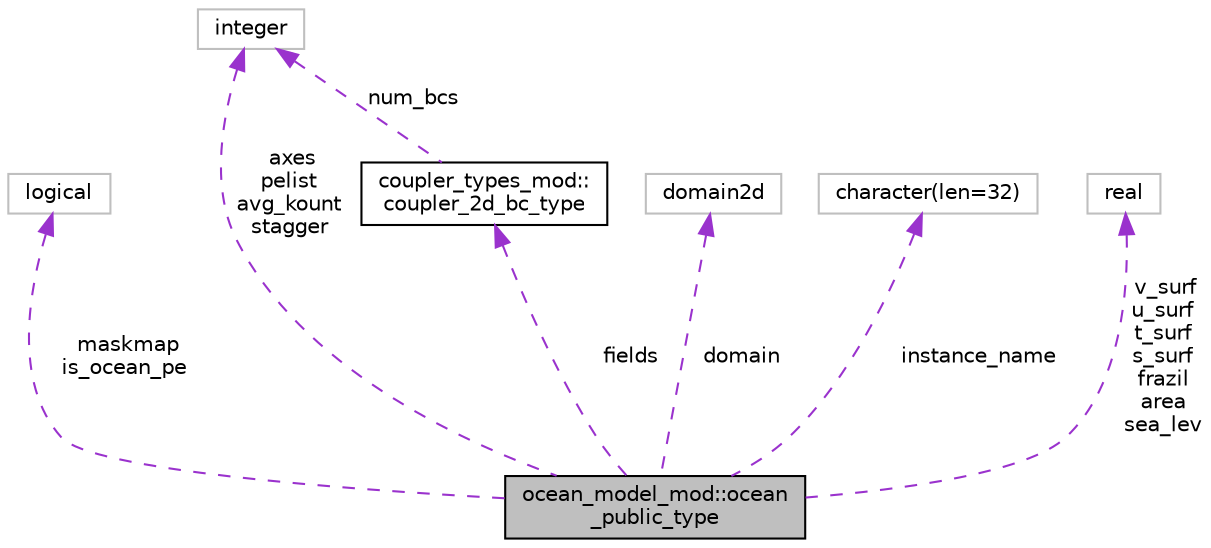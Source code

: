 digraph "ocean_model_mod::ocean_public_type"
{
 // INTERACTIVE_SVG=YES
  edge [fontname="Helvetica",fontsize="10",labelfontname="Helvetica",labelfontsize="10"];
  node [fontname="Helvetica",fontsize="10",shape=record];
  Node1 [label="ocean_model_mod::ocean\l_public_type",height=0.2,width=0.4,color="black", fillcolor="grey75", style="filled", fontcolor="black"];
  Node2 -> Node1 [dir="back",color="darkorchid3",fontsize="10",style="dashed",label=" maskmap\nis_ocean_pe" ,fontname="Helvetica"];
  Node2 [label="logical",height=0.2,width=0.4,color="grey75", fillcolor="white", style="filled"];
  Node3 -> Node1 [dir="back",color="darkorchid3",fontsize="10",style="dashed",label=" fields" ,fontname="Helvetica"];
  Node3 [label="coupler_types_mod::\lcoupler_2d_bc_type",height=0.2,width=0.4,color="black", fillcolor="white", style="filled",URL="$structcoupler__types__mod_1_1coupler__2d__bc__type.html"];
  Node4 -> Node3 [dir="back",color="darkorchid3",fontsize="10",style="dashed",label=" num_bcs" ,fontname="Helvetica"];
  Node4 [label="integer",height=0.2,width=0.4,color="grey75", fillcolor="white", style="filled"];
  Node5 -> Node1 [dir="back",color="darkorchid3",fontsize="10",style="dashed",label=" domain" ,fontname="Helvetica"];
  Node5 [label="domain2d",height=0.2,width=0.4,color="grey75", fillcolor="white", style="filled"];
  Node6 -> Node1 [dir="back",color="darkorchid3",fontsize="10",style="dashed",label=" instance_name" ,fontname="Helvetica"];
  Node6 [label="character(len=32)",height=0.2,width=0.4,color="grey75", fillcolor="white", style="filled"];
  Node7 -> Node1 [dir="back",color="darkorchid3",fontsize="10",style="dashed",label=" v_surf\nu_surf\nt_surf\ns_surf\nfrazil\narea\nsea_lev" ,fontname="Helvetica"];
  Node7 [label="real",height=0.2,width=0.4,color="grey75", fillcolor="white", style="filled"];
  Node4 -> Node1 [dir="back",color="darkorchid3",fontsize="10",style="dashed",label=" axes\npelist\navg_kount\nstagger" ,fontname="Helvetica"];
}
